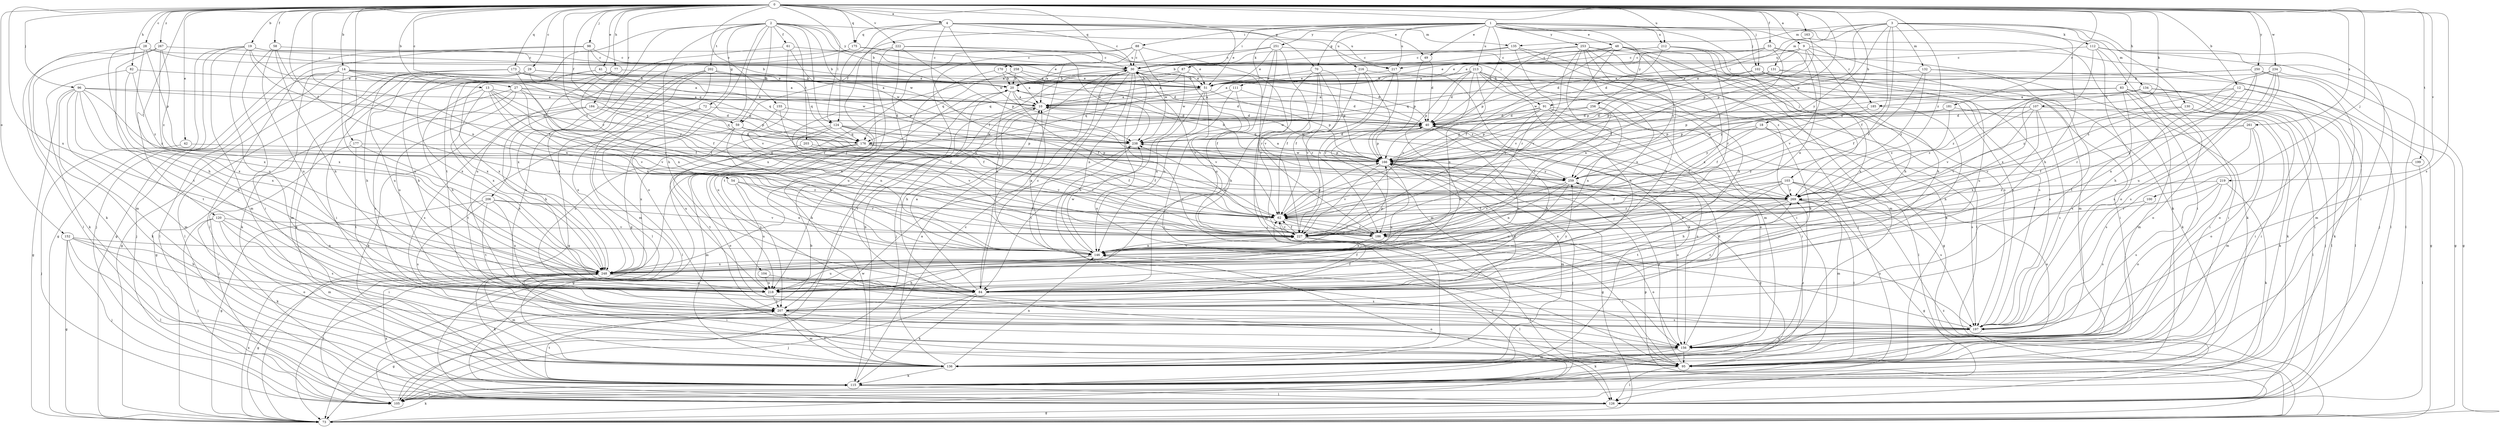 strict digraph  {
0;
1;
2;
3;
4;
9;
10;
12;
13;
14;
18;
19;
20;
27;
28;
29;
30;
40;
41;
42;
48;
49;
51;
54;
55;
58;
59;
61;
62;
70;
72;
73;
77;
82;
83;
84;
87;
88;
91;
95;
96;
98;
100;
102;
103;
104;
105;
107;
111;
112;
115;
120;
124;
126;
130;
131;
132;
134;
135;
136;
146;
152;
155;
156;
163;
166;
170;
173;
175;
176;
177;
181;
184;
185;
186;
197;
199;
202;
203;
206;
207;
212;
213;
216;
217;
218;
219;
222;
227;
234;
238;
248;
250;
251;
253;
256;
258;
259;
261;
267;
269;
0 -> 4  [label=a];
0 -> 9  [label=a];
0 -> 12  [label=b];
0 -> 13  [label=b];
0 -> 14  [label=b];
0 -> 18  [label=b];
0 -> 19  [label=b];
0 -> 27  [label=c];
0 -> 28  [label=c];
0 -> 29  [label=c];
0 -> 41  [label=e];
0 -> 42  [label=e];
0 -> 54  [label=f];
0 -> 55  [label=f];
0 -> 58  [label=f];
0 -> 59  [label=f];
0 -> 70  [label=g];
0 -> 77  [label=h];
0 -> 82  [label=h];
0 -> 83  [label=h];
0 -> 96  [label=j];
0 -> 98  [label=j];
0 -> 100  [label=j];
0 -> 102  [label=j];
0 -> 107  [label=k];
0 -> 120  [label=l];
0 -> 124  [label=l];
0 -> 146  [label=n];
0 -> 152  [label=o];
0 -> 155  [label=o];
0 -> 163  [label=p];
0 -> 166  [label=p];
0 -> 170  [label=q];
0 -> 173  [label=q];
0 -> 175  [label=q];
0 -> 177  [label=r];
0 -> 181  [label=r];
0 -> 184  [label=r];
0 -> 197  [label=s];
0 -> 199  [label=t];
0 -> 212  [label=u];
0 -> 219  [label=v];
0 -> 222  [label=v];
0 -> 227  [label=v];
0 -> 234  [label=w];
0 -> 248  [label=x];
0 -> 250  [label=y];
0 -> 261  [label=z];
0 -> 267  [label=z];
0 -> 269  [label=z];
1 -> 40  [label=d];
1 -> 48  [label=e];
1 -> 49  [label=e];
1 -> 59  [label=f];
1 -> 70  [label=g];
1 -> 87  [label=i];
1 -> 88  [label=i];
1 -> 102  [label=j];
1 -> 103  [label=j];
1 -> 111  [label=k];
1 -> 112  [label=k];
1 -> 115  [label=k];
1 -> 185  [label=r];
1 -> 212  [label=u];
1 -> 213  [label=u];
1 -> 216  [label=u];
1 -> 217  [label=u];
1 -> 251  [label=y];
1 -> 253  [label=y];
1 -> 256  [label=y];
2 -> 20  [label=b];
2 -> 59  [label=f];
2 -> 61  [label=f];
2 -> 72  [label=g];
2 -> 73  [label=g];
2 -> 84  [label=h];
2 -> 91  [label=i];
2 -> 124  [label=l];
2 -> 156  [label=o];
2 -> 202  [label=t];
2 -> 203  [label=t];
2 -> 206  [label=t];
2 -> 207  [label=t];
2 -> 238  [label=w];
2 -> 258  [label=y];
3 -> 62  [label=f];
3 -> 84  [label=h];
3 -> 91  [label=i];
3 -> 95  [label=i];
3 -> 130  [label=m];
3 -> 131  [label=m];
3 -> 132  [label=m];
3 -> 134  [label=m];
3 -> 135  [label=m];
3 -> 166  [label=p];
3 -> 227  [label=v];
3 -> 259  [label=y];
4 -> 30  [label=c];
4 -> 49  [label=e];
4 -> 51  [label=e];
4 -> 62  [label=f];
4 -> 104  [label=j];
4 -> 124  [label=l];
4 -> 135  [label=m];
4 -> 175  [label=q];
4 -> 217  [label=u];
4 -> 238  [label=w];
9 -> 30  [label=c];
9 -> 51  [label=e];
9 -> 62  [label=f];
9 -> 84  [label=h];
9 -> 126  [label=l];
9 -> 136  [label=m];
9 -> 217  [label=u];
9 -> 227  [label=v];
10 -> 40  [label=d];
10 -> 84  [label=h];
10 -> 207  [label=t];
10 -> 269  [label=z];
12 -> 95  [label=i];
12 -> 146  [label=n];
12 -> 156  [label=o];
12 -> 185  [label=r];
12 -> 186  [label=r];
12 -> 269  [label=z];
13 -> 10  [label=a];
13 -> 62  [label=f];
13 -> 84  [label=h];
13 -> 146  [label=n];
13 -> 227  [label=v];
13 -> 248  [label=x];
13 -> 259  [label=y];
14 -> 10  [label=a];
14 -> 20  [label=b];
14 -> 105  [label=j];
14 -> 115  [label=k];
14 -> 126  [label=l];
14 -> 166  [label=p];
14 -> 238  [label=w];
14 -> 248  [label=x];
18 -> 62  [label=f];
18 -> 84  [label=h];
18 -> 197  [label=s];
18 -> 238  [label=w];
18 -> 259  [label=y];
19 -> 20  [label=b];
19 -> 62  [label=f];
19 -> 73  [label=g];
19 -> 105  [label=j];
19 -> 136  [label=m];
19 -> 217  [label=u];
19 -> 218  [label=u];
19 -> 259  [label=y];
20 -> 10  [label=a];
20 -> 40  [label=d];
20 -> 62  [label=f];
20 -> 146  [label=n];
20 -> 218  [label=u];
27 -> 10  [label=a];
27 -> 62  [label=f];
27 -> 73  [label=g];
27 -> 166  [label=p];
27 -> 197  [label=s];
27 -> 218  [label=u];
27 -> 227  [label=v];
28 -> 20  [label=b];
28 -> 30  [label=c];
28 -> 84  [label=h];
28 -> 115  [label=k];
28 -> 166  [label=p];
28 -> 248  [label=x];
29 -> 20  [label=b];
29 -> 51  [label=e];
29 -> 84  [label=h];
29 -> 115  [label=k];
29 -> 136  [label=m];
29 -> 218  [label=u];
29 -> 248  [label=x];
29 -> 269  [label=z];
30 -> 20  [label=b];
30 -> 51  [label=e];
30 -> 62  [label=f];
30 -> 95  [label=i];
30 -> 105  [label=j];
30 -> 146  [label=n];
30 -> 156  [label=o];
30 -> 176  [label=q];
30 -> 227  [label=v];
30 -> 248  [label=x];
40 -> 30  [label=c];
40 -> 84  [label=h];
40 -> 156  [label=o];
40 -> 166  [label=p];
40 -> 218  [label=u];
40 -> 238  [label=w];
41 -> 20  [label=b];
41 -> 95  [label=i];
41 -> 166  [label=p];
41 -> 176  [label=q];
41 -> 248  [label=x];
42 -> 105  [label=j];
42 -> 166  [label=p];
48 -> 30  [label=c];
48 -> 51  [label=e];
48 -> 62  [label=f];
48 -> 136  [label=m];
48 -> 197  [label=s];
48 -> 227  [label=v];
48 -> 248  [label=x];
48 -> 259  [label=y];
49 -> 40  [label=d];
49 -> 166  [label=p];
51 -> 10  [label=a];
51 -> 84  [label=h];
51 -> 95  [label=i];
51 -> 146  [label=n];
51 -> 166  [label=p];
51 -> 176  [label=q];
54 -> 146  [label=n];
54 -> 218  [label=u];
54 -> 227  [label=v];
54 -> 269  [label=z];
55 -> 30  [label=c];
55 -> 40  [label=d];
55 -> 51  [label=e];
55 -> 115  [label=k];
55 -> 146  [label=n];
55 -> 259  [label=y];
58 -> 30  [label=c];
58 -> 84  [label=h];
58 -> 95  [label=i];
58 -> 146  [label=n];
58 -> 218  [label=u];
59 -> 146  [label=n];
59 -> 207  [label=t];
59 -> 218  [label=u];
59 -> 238  [label=w];
59 -> 259  [label=y];
61 -> 30  [label=c];
61 -> 218  [label=u];
61 -> 227  [label=v];
61 -> 238  [label=w];
62 -> 166  [label=p];
62 -> 186  [label=r];
62 -> 197  [label=s];
62 -> 227  [label=v];
70 -> 51  [label=e];
70 -> 62  [label=f];
70 -> 84  [label=h];
70 -> 166  [label=p];
70 -> 186  [label=r];
70 -> 227  [label=v];
72 -> 40  [label=d];
72 -> 126  [label=l];
72 -> 248  [label=x];
73 -> 115  [label=k];
73 -> 146  [label=n];
73 -> 166  [label=p];
73 -> 248  [label=x];
73 -> 269  [label=z];
77 -> 51  [label=e];
77 -> 62  [label=f];
77 -> 146  [label=n];
77 -> 248  [label=x];
82 -> 51  [label=e];
82 -> 115  [label=k];
82 -> 248  [label=x];
82 -> 269  [label=z];
83 -> 10  [label=a];
83 -> 95  [label=i];
83 -> 105  [label=j];
83 -> 115  [label=k];
83 -> 126  [label=l];
83 -> 136  [label=m];
83 -> 166  [label=p];
83 -> 197  [label=s];
83 -> 259  [label=y];
84 -> 10  [label=a];
84 -> 30  [label=c];
84 -> 62  [label=f];
84 -> 105  [label=j];
84 -> 115  [label=k];
84 -> 259  [label=y];
87 -> 10  [label=a];
87 -> 20  [label=b];
87 -> 40  [label=d];
87 -> 136  [label=m];
87 -> 176  [label=q];
87 -> 238  [label=w];
88 -> 30  [label=c];
88 -> 84  [label=h];
88 -> 105  [label=j];
88 -> 186  [label=r];
88 -> 238  [label=w];
88 -> 248  [label=x];
91 -> 40  [label=d];
91 -> 95  [label=i];
91 -> 126  [label=l];
91 -> 156  [label=o];
91 -> 166  [label=p];
91 -> 227  [label=v];
91 -> 238  [label=w];
95 -> 126  [label=l];
95 -> 166  [label=p];
96 -> 10  [label=a];
96 -> 73  [label=g];
96 -> 84  [label=h];
96 -> 115  [label=k];
96 -> 136  [label=m];
96 -> 176  [label=q];
96 -> 207  [label=t];
96 -> 248  [label=x];
96 -> 269  [label=z];
98 -> 30  [label=c];
98 -> 51  [label=e];
98 -> 73  [label=g];
98 -> 126  [label=l];
98 -> 176  [label=q];
100 -> 62  [label=f];
100 -> 197  [label=s];
102 -> 10  [label=a];
102 -> 51  [label=e];
102 -> 95  [label=i];
102 -> 115  [label=k];
102 -> 166  [label=p];
102 -> 197  [label=s];
102 -> 248  [label=x];
103 -> 62  [label=f];
103 -> 84  [label=h];
103 -> 136  [label=m];
103 -> 146  [label=n];
103 -> 156  [label=o];
103 -> 186  [label=r];
103 -> 197  [label=s];
103 -> 269  [label=z];
104 -> 156  [label=o];
104 -> 218  [label=u];
105 -> 20  [label=b];
105 -> 238  [label=w];
107 -> 40  [label=d];
107 -> 115  [label=k];
107 -> 166  [label=p];
107 -> 197  [label=s];
107 -> 227  [label=v];
107 -> 248  [label=x];
107 -> 269  [label=z];
111 -> 10  [label=a];
111 -> 40  [label=d];
111 -> 146  [label=n];
111 -> 227  [label=v];
112 -> 30  [label=c];
112 -> 95  [label=i];
112 -> 105  [label=j];
112 -> 126  [label=l];
112 -> 156  [label=o];
112 -> 248  [label=x];
115 -> 30  [label=c];
115 -> 105  [label=j];
115 -> 126  [label=l];
115 -> 207  [label=t];
115 -> 259  [label=y];
120 -> 95  [label=i];
120 -> 105  [label=j];
120 -> 115  [label=k];
120 -> 136  [label=m];
120 -> 197  [label=s];
120 -> 227  [label=v];
124 -> 166  [label=p];
124 -> 176  [label=q];
124 -> 197  [label=s];
124 -> 218  [label=u];
124 -> 227  [label=v];
124 -> 238  [label=w];
124 -> 248  [label=x];
124 -> 259  [label=y];
126 -> 73  [label=g];
126 -> 248  [label=x];
130 -> 40  [label=d];
130 -> 95  [label=i];
130 -> 126  [label=l];
130 -> 227  [label=v];
131 -> 20  [label=b];
131 -> 95  [label=i];
131 -> 166  [label=p];
131 -> 176  [label=q];
131 -> 218  [label=u];
132 -> 51  [label=e];
132 -> 62  [label=f];
132 -> 73  [label=g];
132 -> 207  [label=t];
132 -> 269  [label=z];
134 -> 10  [label=a];
134 -> 115  [label=k];
134 -> 126  [label=l];
134 -> 156  [label=o];
134 -> 227  [label=v];
134 -> 269  [label=z];
135 -> 20  [label=b];
135 -> 30  [label=c];
135 -> 84  [label=h];
135 -> 126  [label=l];
135 -> 186  [label=r];
136 -> 10  [label=a];
136 -> 20  [label=b];
136 -> 115  [label=k];
136 -> 146  [label=n];
136 -> 207  [label=t];
136 -> 269  [label=z];
146 -> 10  [label=a];
146 -> 126  [label=l];
146 -> 166  [label=p];
146 -> 218  [label=u];
146 -> 227  [label=v];
146 -> 238  [label=w];
146 -> 248  [label=x];
152 -> 73  [label=g];
152 -> 84  [label=h];
152 -> 105  [label=j];
152 -> 126  [label=l];
152 -> 146  [label=n];
152 -> 156  [label=o];
155 -> 40  [label=d];
155 -> 62  [label=f];
155 -> 146  [label=n];
156 -> 40  [label=d];
156 -> 95  [label=i];
156 -> 115  [label=k];
156 -> 136  [label=m];
163 -> 166  [label=p];
166 -> 20  [label=b];
166 -> 73  [label=g];
166 -> 105  [label=j];
166 -> 136  [label=m];
166 -> 156  [label=o];
166 -> 218  [label=u];
166 -> 227  [label=v];
166 -> 238  [label=w];
166 -> 259  [label=y];
170 -> 10  [label=a];
170 -> 20  [label=b];
170 -> 218  [label=u];
170 -> 269  [label=z];
173 -> 10  [label=a];
173 -> 20  [label=b];
173 -> 51  [label=e];
173 -> 73  [label=g];
173 -> 84  [label=h];
173 -> 126  [label=l];
173 -> 186  [label=r];
175 -> 30  [label=c];
175 -> 51  [label=e];
175 -> 197  [label=s];
175 -> 248  [label=x];
176 -> 62  [label=f];
176 -> 73  [label=g];
176 -> 136  [label=m];
176 -> 156  [label=o];
176 -> 186  [label=r];
176 -> 227  [label=v];
177 -> 105  [label=j];
177 -> 166  [label=p];
177 -> 207  [label=t];
177 -> 248  [label=x];
181 -> 40  [label=d];
181 -> 95  [label=i];
181 -> 166  [label=p];
181 -> 269  [label=z];
184 -> 40  [label=d];
184 -> 62  [label=f];
184 -> 84  [label=h];
184 -> 115  [label=k];
184 -> 176  [label=q];
184 -> 197  [label=s];
185 -> 40  [label=d];
185 -> 62  [label=f];
185 -> 84  [label=h];
186 -> 62  [label=f];
186 -> 146  [label=n];
186 -> 156  [label=o];
186 -> 238  [label=w];
197 -> 30  [label=c];
197 -> 156  [label=o];
199 -> 126  [label=l];
199 -> 259  [label=y];
202 -> 10  [label=a];
202 -> 51  [label=e];
202 -> 73  [label=g];
202 -> 126  [label=l];
202 -> 136  [label=m];
202 -> 176  [label=q];
202 -> 248  [label=x];
203 -> 62  [label=f];
203 -> 166  [label=p];
203 -> 207  [label=t];
206 -> 62  [label=f];
206 -> 73  [label=g];
206 -> 197  [label=s];
206 -> 207  [label=t];
206 -> 218  [label=u];
206 -> 227  [label=v];
207 -> 62  [label=f];
207 -> 73  [label=g];
207 -> 136  [label=m];
207 -> 156  [label=o];
207 -> 166  [label=p];
207 -> 197  [label=s];
207 -> 269  [label=z];
212 -> 20  [label=b];
212 -> 30  [label=c];
212 -> 40  [label=d];
212 -> 84  [label=h];
212 -> 186  [label=r];
212 -> 197  [label=s];
213 -> 20  [label=b];
213 -> 40  [label=d];
213 -> 51  [label=e];
213 -> 73  [label=g];
213 -> 84  [label=h];
213 -> 95  [label=i];
213 -> 136  [label=m];
213 -> 146  [label=n];
213 -> 166  [label=p];
213 -> 227  [label=v];
216 -> 20  [label=b];
216 -> 62  [label=f];
216 -> 115  [label=k];
216 -> 136  [label=m];
216 -> 227  [label=v];
217 -> 51  [label=e];
217 -> 186  [label=r];
217 -> 227  [label=v];
218 -> 207  [label=t];
219 -> 115  [label=k];
219 -> 156  [label=o];
219 -> 186  [label=r];
219 -> 197  [label=s];
219 -> 269  [label=z];
222 -> 30  [label=c];
222 -> 95  [label=i];
222 -> 115  [label=k];
222 -> 166  [label=p];
222 -> 207  [label=t];
222 -> 238  [label=w];
227 -> 62  [label=f];
227 -> 95  [label=i];
227 -> 126  [label=l];
227 -> 146  [label=n];
234 -> 20  [label=b];
234 -> 73  [label=g];
234 -> 186  [label=r];
234 -> 197  [label=s];
234 -> 218  [label=u];
234 -> 269  [label=z];
238 -> 40  [label=d];
238 -> 95  [label=i];
238 -> 166  [label=p];
248 -> 40  [label=d];
248 -> 73  [label=g];
248 -> 84  [label=h];
248 -> 95  [label=i];
248 -> 105  [label=j];
248 -> 115  [label=k];
248 -> 136  [label=m];
248 -> 197  [label=s];
248 -> 218  [label=u];
250 -> 51  [label=e];
250 -> 73  [label=g];
250 -> 84  [label=h];
250 -> 136  [label=m];
250 -> 197  [label=s];
250 -> 238  [label=w];
251 -> 10  [label=a];
251 -> 30  [label=c];
251 -> 51  [label=e];
251 -> 105  [label=j];
251 -> 218  [label=u];
251 -> 227  [label=v];
251 -> 269  [label=z];
253 -> 30  [label=c];
253 -> 105  [label=j];
253 -> 115  [label=k];
253 -> 146  [label=n];
253 -> 166  [label=p];
253 -> 197  [label=s];
253 -> 218  [label=u];
253 -> 227  [label=v];
253 -> 248  [label=x];
256 -> 40  [label=d];
256 -> 146  [label=n];
256 -> 166  [label=p];
256 -> 186  [label=r];
258 -> 20  [label=b];
258 -> 40  [label=d];
258 -> 51  [label=e];
258 -> 186  [label=r];
259 -> 10  [label=a];
259 -> 146  [label=n];
259 -> 218  [label=u];
259 -> 227  [label=v];
259 -> 269  [label=z];
261 -> 62  [label=f];
261 -> 136  [label=m];
261 -> 156  [label=o];
261 -> 176  [label=q];
261 -> 197  [label=s];
267 -> 30  [label=c];
267 -> 126  [label=l];
267 -> 136  [label=m];
267 -> 207  [label=t];
267 -> 248  [label=x];
267 -> 269  [label=z];
269 -> 62  [label=f];
269 -> 73  [label=g];
269 -> 95  [label=i];
269 -> 207  [label=t];
269 -> 248  [label=x];
}
